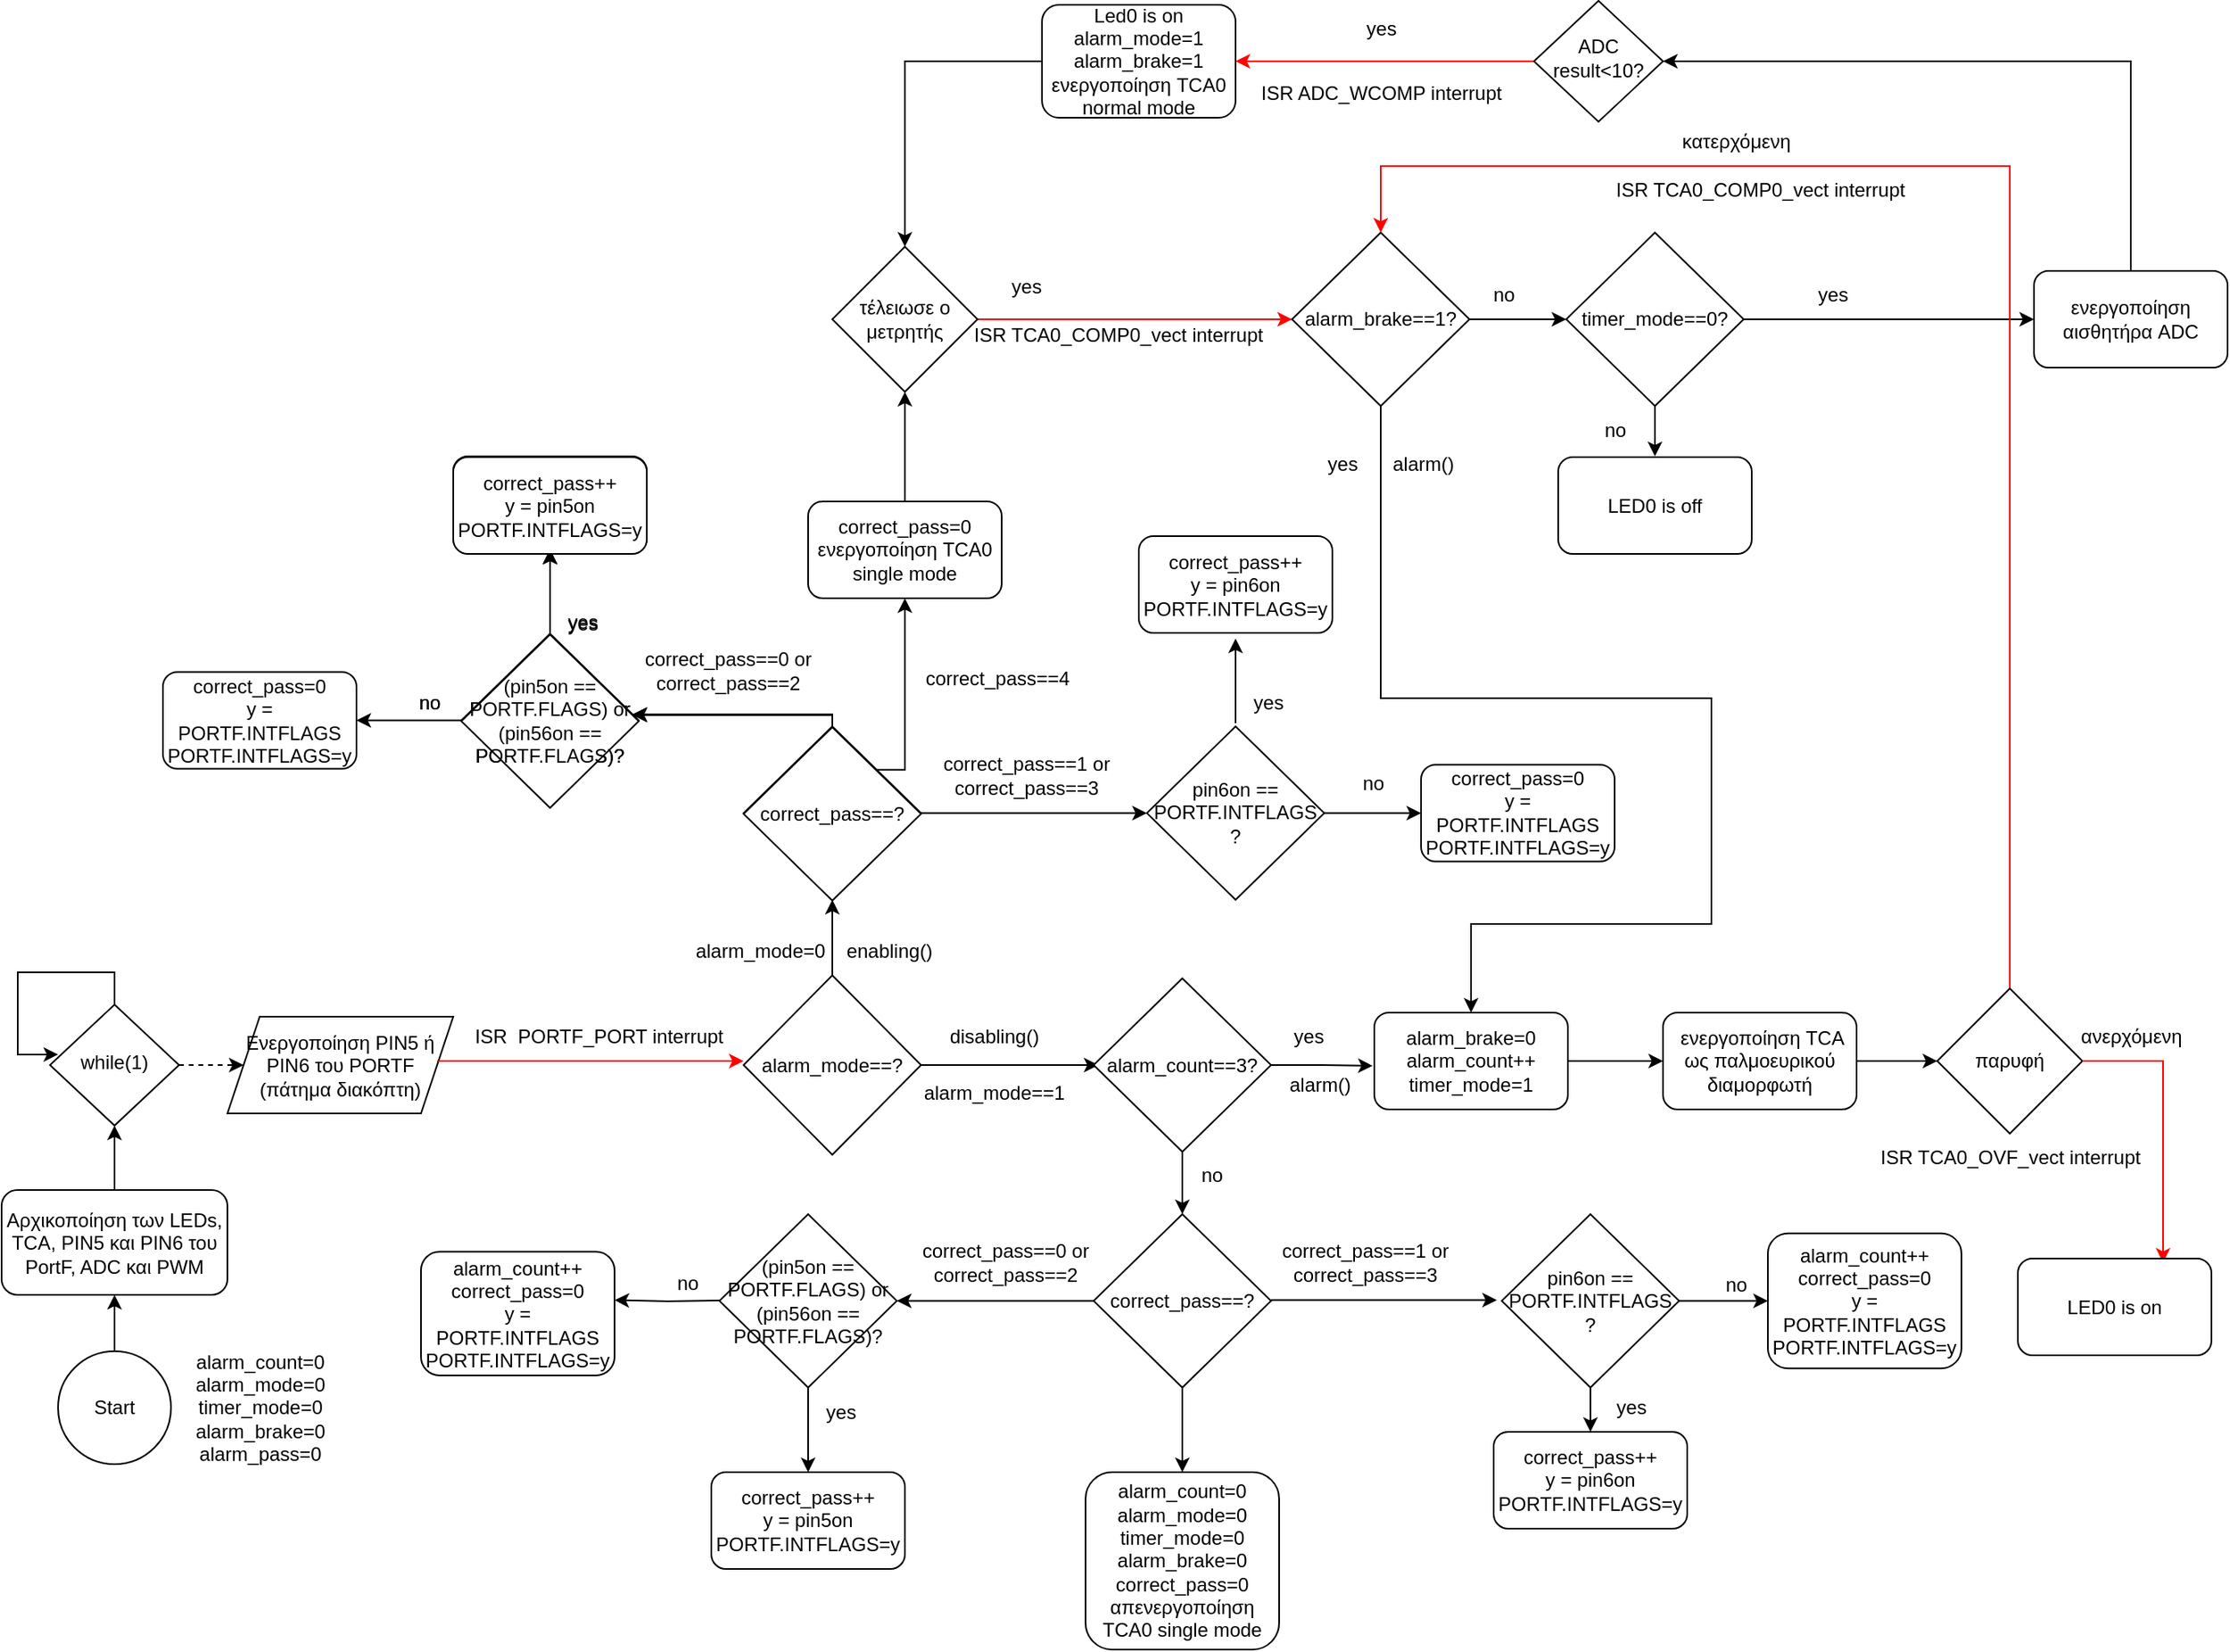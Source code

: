 <mxfile version="21.3.3" type="google">
  <diagram id="Li2DeV28C_-uFzdzg9Yu" name="Page-2">
    <mxGraphModel grid="1" page="1" gridSize="10" guides="1" tooltips="1" connect="1" arrows="1" fold="1" pageScale="1" pageWidth="827" pageHeight="1169" math="0" shadow="0">
      <root>
        <mxCell id="0" />
        <mxCell id="1" parent="0" />
        <mxCell id="3wXsOCrLReDDAwC00x1a-3" value="" style="edgeStyle=orthogonalEdgeStyle;rounded=0;orthogonalLoop=1;jettySize=auto;html=1;" edge="1" parent="1" source="TTi5IOq-VXRyMKPRVyuo-1" target="3wXsOCrLReDDAwC00x1a-1">
          <mxGeometry relative="1" as="geometry" />
        </mxCell>
        <mxCell id="TTi5IOq-VXRyMKPRVyuo-1" value="Αρχικοποίηση των LEDs, TCA, PIN5 και PIN6 του PortF, ADC και PWM" style="rounded=1;whiteSpace=wrap;html=1;fontSize=12;glass=0;strokeWidth=1;shadow=0;" vertex="1" parent="1">
          <mxGeometry x="270" y="265" width="140" height="65" as="geometry" />
        </mxCell>
        <mxCell id="TTi5IOq-VXRyMKPRVyuo-2" style="edgeStyle=orthogonalEdgeStyle;rounded=0;orthogonalLoop=1;jettySize=auto;html=1;entryX=0.5;entryY=1;entryDx=0;entryDy=0;" edge="1" parent="1" source="TTi5IOq-VXRyMKPRVyuo-3" target="TTi5IOq-VXRyMKPRVyuo-1">
          <mxGeometry relative="1" as="geometry" />
        </mxCell>
        <mxCell id="TTi5IOq-VXRyMKPRVyuo-3" value="Start" style="ellipse;whiteSpace=wrap;html=1;" vertex="1" parent="1">
          <mxGeometry x="305" y="365" width="70" height="70" as="geometry" />
        </mxCell>
        <mxCell id="TTi5IOq-VXRyMKPRVyuo-4" value="&lt;div&gt;alarm_count=0&lt;/div&gt;&lt;div&gt;alarm_mode=0&lt;/div&gt;&lt;div&gt;timer_mode=0&lt;/div&gt;&lt;div&gt;alarm_brake=0&lt;/div&gt;&lt;div&gt;alarm_pass=0&lt;br&gt;&lt;/div&gt;" style="text;html=1;align=center;verticalAlign=middle;resizable=0;points=[];autosize=1;strokeColor=none;fillColor=none;" vertex="1" parent="1">
          <mxGeometry x="375" y="355" width="110" height="90" as="geometry" />
        </mxCell>
        <mxCell id="3wXsOCrLReDDAwC00x1a-1" value="while(1)" style="rhombus;whiteSpace=wrap;html=1;shadow=0;fontFamily=Helvetica;fontSize=12;align=center;strokeWidth=1;spacing=6;spacingTop=-4;" vertex="1" parent="1">
          <mxGeometry x="300" y="150.01" width="80" height="75" as="geometry" />
        </mxCell>
        <mxCell id="3wXsOCrLReDDAwC00x1a-2" value="" style="endArrow=classic;html=1;rounded=0;exitX=0.5;exitY=0;exitDx=0;exitDy=0;entryX=0.063;entryY=0.413;entryDx=0;entryDy=0;entryPerimeter=0;" edge="1" parent="1" source="3wXsOCrLReDDAwC00x1a-1" target="3wXsOCrLReDDAwC00x1a-1">
          <mxGeometry width="50" height="50" relative="1" as="geometry">
            <mxPoint x="330" y="74.5" as="sourcePoint" />
            <mxPoint x="290" y="35" as="targetPoint" />
            <Array as="points">
              <mxPoint x="340" y="130" />
              <mxPoint x="310" y="130" />
              <mxPoint x="280" y="130" />
              <mxPoint x="280" y="181" />
            </Array>
          </mxGeometry>
        </mxCell>
        <mxCell id="3g2rSWJbwLkaJ6yUTPUB-1" value="" style="endArrow=classic;html=1;rounded=0;dashed=1;exitX=1;exitY=0.5;exitDx=0;exitDy=0;edgeStyle=orthogonalEdgeStyle;" edge="1" parent="1" source="3wXsOCrLReDDAwC00x1a-1">
          <mxGeometry width="50" height="50" relative="1" as="geometry">
            <mxPoint x="340" y="165" as="sourcePoint" />
            <mxPoint x="420" y="187.5" as="targetPoint" />
          </mxGeometry>
        </mxCell>
        <mxCell id="3g2rSWJbwLkaJ6yUTPUB-2" value="&lt;div&gt;Ενεργοποίηση PIN5 ή PIN6 του PORTF&lt;br&gt;&lt;/div&gt;&lt;div&gt;(πάτημα διακόπτη)&lt;br&gt;&lt;/div&gt;" style="shape=parallelogram;perimeter=parallelogramPerimeter;whiteSpace=wrap;html=1;fixedSize=1;" vertex="1" parent="1">
          <mxGeometry x="410" y="157.5" width="140" height="60" as="geometry" />
        </mxCell>
        <mxCell id="sBidsLhLrEdhnD-UOyox-1" style="edgeStyle=orthogonalEdgeStyle;rounded=0;orthogonalLoop=1;jettySize=auto;html=1;strokeColor=#FF0000;" edge="1" parent="1">
          <mxGeometry relative="1" as="geometry">
            <mxPoint x="730" y="185" as="targetPoint" />
            <Array as="points">
              <mxPoint x="690" y="185" />
              <mxPoint x="690" y="185" />
            </Array>
            <mxPoint x="540" y="185" as="sourcePoint" />
          </mxGeometry>
        </mxCell>
        <mxCell id="sBidsLhLrEdhnD-UOyox-2" value="ISR&amp;nbsp; PORTF_PORT interrupt" style="text;html=1;align=center;verticalAlign=middle;resizable=0;points=[];autosize=1;strokeColor=none;fillColor=none;" vertex="1" parent="1">
          <mxGeometry x="550" y="155" width="180" height="30" as="geometry" />
        </mxCell>
        <mxCell id="O0b2YWbGyJtg1IKZJ1Sa-6" value="" style="edgeStyle=orthogonalEdgeStyle;rounded=0;orthogonalLoop=1;jettySize=auto;html=1;" edge="1" parent="1" source="O0b2YWbGyJtg1IKZJ1Sa-2" target="O0b2YWbGyJtg1IKZJ1Sa-5">
          <mxGeometry relative="1" as="geometry" />
        </mxCell>
        <mxCell id="O0b2YWbGyJtg1IKZJ1Sa-11" style="edgeStyle=orthogonalEdgeStyle;rounded=0;orthogonalLoop=1;jettySize=auto;html=1;" edge="1" parent="1" source="O0b2YWbGyJtg1IKZJ1Sa-2">
          <mxGeometry relative="1" as="geometry">
            <mxPoint x="950.005" y="187.505" as="targetPoint" />
          </mxGeometry>
        </mxCell>
        <mxCell id="O0b2YWbGyJtg1IKZJ1Sa-2" value="alarm_mode==?" style="rhombus;whiteSpace=wrap;html=1;" vertex="1" parent="1">
          <mxGeometry x="730" y="131.88" width="110" height="111.25" as="geometry" />
        </mxCell>
        <mxCell id="O0b2YWbGyJtg1IKZJ1Sa-18" style="edgeStyle=orthogonalEdgeStyle;rounded=0;orthogonalLoop=1;jettySize=auto;html=1;" edge="1" parent="1" source="O0b2YWbGyJtg1IKZJ1Sa-5" target="O0b2YWbGyJtg1IKZJ1Sa-17">
          <mxGeometry relative="1" as="geometry">
            <Array as="points">
              <mxPoint x="785" y="-30" />
            </Array>
          </mxGeometry>
        </mxCell>
        <mxCell id="WWIkTGy5c-19QkhTnD-r-4" style="edgeStyle=orthogonalEdgeStyle;rounded=0;orthogonalLoop=1;jettySize=auto;html=1;" edge="1" parent="1" source="O0b2YWbGyJtg1IKZJ1Sa-5" target="WWIkTGy5c-19QkhTnD-r-3">
          <mxGeometry relative="1" as="geometry" />
        </mxCell>
        <mxCell id="WWIkTGy5c-19QkhTnD-r-16" style="edgeStyle=orthogonalEdgeStyle;rounded=0;orthogonalLoop=1;jettySize=auto;html=1;exitX=1;exitY=0;exitDx=0;exitDy=0;" edge="1" parent="1" source="O0b2YWbGyJtg1IKZJ1Sa-5" target="voISJOFp0THEIVLKITZV-1">
          <mxGeometry relative="1" as="geometry">
            <mxPoint x="830" y="-97.386" as="targetPoint" />
            <Array as="points">
              <mxPoint x="830" y="4" />
            </Array>
          </mxGeometry>
        </mxCell>
        <mxCell id="O0b2YWbGyJtg1IKZJ1Sa-5" value="correct_pass==?" style="rhombus;whiteSpace=wrap;html=1;" vertex="1" parent="1">
          <mxGeometry x="730" y="-22.5" width="110" height="107.5" as="geometry" />
        </mxCell>
        <mxCell id="O0b2YWbGyJtg1IKZJ1Sa-8" value="enabling()" style="text;html=1;align=center;verticalAlign=middle;resizable=0;points=[];autosize=1;strokeColor=none;fillColor=none;" vertex="1" parent="1">
          <mxGeometry x="780" y="101.88" width="80" height="30" as="geometry" />
        </mxCell>
        <mxCell id="O0b2YWbGyJtg1IKZJ1Sa-12" value="alarm_mode==1" style="text;html=1;align=center;verticalAlign=middle;resizable=0;points=[];autosize=1;strokeColor=none;fillColor=none;" vertex="1" parent="1">
          <mxGeometry x="825" y="190" width="120" height="30" as="geometry" />
        </mxCell>
        <mxCell id="O0b2YWbGyJtg1IKZJ1Sa-13" value="disabling()" style="text;html=1;align=center;verticalAlign=middle;resizable=0;points=[];autosize=1;strokeColor=none;fillColor=none;" vertex="1" parent="1">
          <mxGeometry x="845" y="155" width="80" height="30" as="geometry" />
        </mxCell>
        <mxCell id="O0b2YWbGyJtg1IKZJ1Sa-14" value="alarm_mode=0" style="text;html=1;align=center;verticalAlign=middle;resizable=0;points=[];autosize=1;strokeColor=none;fillColor=none;" vertex="1" parent="1">
          <mxGeometry x="685" y="101.88" width="110" height="30" as="geometry" />
        </mxCell>
        <mxCell id="O0b2YWbGyJtg1IKZJ1Sa-21" style="edgeStyle=orthogonalEdgeStyle;rounded=0;orthogonalLoop=1;jettySize=auto;html=1;" edge="1" parent="1" source="O0b2YWbGyJtg1IKZJ1Sa-17">
          <mxGeometry relative="1" as="geometry">
            <mxPoint x="610" y="-132.5" as="targetPoint" />
          </mxGeometry>
        </mxCell>
        <mxCell id="O0b2YWbGyJtg1IKZJ1Sa-24" style="edgeStyle=orthogonalEdgeStyle;rounded=0;orthogonalLoop=1;jettySize=auto;html=1;" edge="1" parent="1" source="O0b2YWbGyJtg1IKZJ1Sa-17">
          <mxGeometry relative="1" as="geometry">
            <mxPoint x="490" y="-26.25" as="targetPoint" />
          </mxGeometry>
        </mxCell>
        <mxCell id="O0b2YWbGyJtg1IKZJ1Sa-17" value="&lt;div&gt;(pin5on == PORTF.FLAGS) or&lt;/div&gt;&lt;div&gt;(pin56on == PORTF.FLAGS)?&lt;/div&gt;" style="rhombus;whiteSpace=wrap;html=1;" vertex="1" parent="1">
          <mxGeometry x="555" y="-80" width="110" height="107.5" as="geometry" />
        </mxCell>
        <mxCell id="O0b2YWbGyJtg1IKZJ1Sa-19" value="&lt;div&gt;correct_pass==0 or&lt;/div&gt;&lt;div&gt;correct_pass==2&lt;/div&gt;" style="text;html=1;align=center;verticalAlign=middle;resizable=0;points=[];autosize=1;strokeColor=none;fillColor=none;" vertex="1" parent="1">
          <mxGeometry x="655" y="-77" width="130" height="40" as="geometry" />
        </mxCell>
        <mxCell id="O0b2YWbGyJtg1IKZJ1Sa-22" value="yes" style="text;html=1;align=center;verticalAlign=middle;resizable=0;points=[];autosize=1;strokeColor=none;fillColor=none;" vertex="1" parent="1">
          <mxGeometry x="610" y="-102" width="40" height="30" as="geometry" />
        </mxCell>
        <mxCell id="O0b2YWbGyJtg1IKZJ1Sa-25" value="no" style="text;html=1;align=center;verticalAlign=middle;resizable=0;points=[];autosize=1;strokeColor=none;fillColor=none;" vertex="1" parent="1">
          <mxGeometry x="515" y="-52.5" width="40" height="30" as="geometry" />
        </mxCell>
        <mxCell id="WWIkTGy5c-19QkhTnD-r-1" value="&lt;div&gt;correct_pass++&lt;/div&gt;&lt;div&gt;y = pin5on&lt;/div&gt;&lt;div&gt;PORTF.INTFLAGS=y&lt;br&gt;&lt;/div&gt;" style="rounded=1;whiteSpace=wrap;html=1;" vertex="1" parent="1">
          <mxGeometry x="550" y="-190" width="120" height="60" as="geometry" />
        </mxCell>
        <mxCell id="WWIkTGy5c-19QkhTnD-r-2" value="&lt;div&gt;correct_pass=0&lt;/div&gt;&lt;div&gt;y = PORTF.INTFLAGS&lt;br&gt;&lt;/div&gt;&lt;div&gt;PORTF.INTFLAGS=y&lt;br&gt;&lt;/div&gt;" style="rounded=1;whiteSpace=wrap;html=1;" vertex="1" parent="1">
          <mxGeometry x="1150" y="1.25" width="120" height="60" as="geometry" />
        </mxCell>
        <mxCell id="WWIkTGy5c-19QkhTnD-r-12" value="" style="edgeStyle=orthogonalEdgeStyle;rounded=0;orthogonalLoop=1;jettySize=auto;html=1;" edge="1" parent="1" source="WWIkTGy5c-19QkhTnD-r-3" target="WWIkTGy5c-19QkhTnD-r-2">
          <mxGeometry relative="1" as="geometry" />
        </mxCell>
        <mxCell id="WWIkTGy5c-19QkhTnD-r-3" value="pin6on == PORTF.INTFLAGS ?" style="rhombus;whiteSpace=wrap;html=1;" vertex="1" parent="1">
          <mxGeometry x="980" y="-22.5" width="110" height="107.5" as="geometry" />
        </mxCell>
        <mxCell id="WWIkTGy5c-19QkhTnD-r-5" value="&lt;div&gt;correct_pass==1 or&lt;/div&gt;&lt;div&gt;correct_pass==3&lt;/div&gt;" style="text;html=1;align=center;verticalAlign=middle;resizable=0;points=[];autosize=1;strokeColor=none;fillColor=none;" vertex="1" parent="1">
          <mxGeometry x="840" y="-12.5" width="130" height="40" as="geometry" />
        </mxCell>
        <mxCell id="WWIkTGy5c-19QkhTnD-r-6" value="&lt;div&gt;correct_pass++&lt;/div&gt;&lt;div&gt;y = pin6on&lt;/div&gt;&lt;div&gt;PORTF.INTFLAGS=y&lt;br&gt;&lt;/div&gt;" style="rounded=1;whiteSpace=wrap;html=1;" vertex="1" parent="1">
          <mxGeometry x="975" y="-140.5" width="120" height="60" as="geometry" />
        </mxCell>
        <mxCell id="WWIkTGy5c-19QkhTnD-r-7" style="edgeStyle=orthogonalEdgeStyle;rounded=0;orthogonalLoop=1;jettySize=auto;html=1;" edge="1" parent="1">
          <mxGeometry relative="1" as="geometry">
            <mxPoint x="1035" y="-24.5" as="sourcePoint" />
            <mxPoint x="1035" y="-77" as="targetPoint" />
          </mxGeometry>
        </mxCell>
        <mxCell id="WWIkTGy5c-19QkhTnD-r-8" value="yes" style="text;html=1;align=center;verticalAlign=middle;resizable=0;points=[];autosize=1;strokeColor=none;fillColor=none;" vertex="1" parent="1">
          <mxGeometry x="1035" y="-52.5" width="40" height="30" as="geometry" />
        </mxCell>
        <mxCell id="WWIkTGy5c-19QkhTnD-r-13" value="no" style="text;html=1;align=center;verticalAlign=middle;resizable=0;points=[];autosize=1;strokeColor=none;fillColor=none;" vertex="1" parent="1">
          <mxGeometry x="1100" y="-2" width="40" height="30" as="geometry" />
        </mxCell>
        <mxCell id="WWIkTGy5c-19QkhTnD-r-14" value="&lt;div&gt;correct_pass=0&lt;/div&gt;&lt;div&gt;y = PORTF.INTFLAGS&lt;br&gt;&lt;/div&gt;&lt;div&gt;PORTF.INTFLAGS=y&lt;br&gt;&lt;/div&gt;" style="rounded=1;whiteSpace=wrap;html=1;" vertex="1" parent="1">
          <mxGeometry x="370" y="-56.25" width="120" height="60" as="geometry" />
        </mxCell>
        <mxCell id="WWIkTGy5c-19QkhTnD-r-17" value="&lt;div&gt;correct_pass==4&lt;br&gt;&lt;/div&gt;" style="text;html=1;align=center;verticalAlign=middle;resizable=0;points=[];autosize=1;strokeColor=none;fillColor=none;" vertex="1" parent="1">
          <mxGeometry x="827" y="-67" width="120" height="30" as="geometry" />
        </mxCell>
        <mxCell id="hmbJ3uCrHt5LTzU4CBXK-4" style="edgeStyle=orthogonalEdgeStyle;rounded=0;orthogonalLoop=1;jettySize=auto;html=1;" edge="1" parent="1" source="hmbJ3uCrHt5LTzU4CBXK-2">
          <mxGeometry relative="1" as="geometry">
            <mxPoint x="1120" y="188" as="targetPoint" />
          </mxGeometry>
        </mxCell>
        <mxCell id="voISJOFp0THEIVLKITZV-14" style="edgeStyle=orthogonalEdgeStyle;rounded=0;orthogonalLoop=1;jettySize=auto;html=1;entryX=0.5;entryY=0;entryDx=0;entryDy=0;" edge="1" parent="1" source="hmbJ3uCrHt5LTzU4CBXK-2" target="voISJOFp0THEIVLKITZV-16">
          <mxGeometry relative="1" as="geometry">
            <mxPoint x="1002" y="276" as="targetPoint" />
          </mxGeometry>
        </mxCell>
        <mxCell id="hmbJ3uCrHt5LTzU4CBXK-2" value="alarm_count==3?" style="rhombus;whiteSpace=wrap;html=1;" vertex="1" parent="1">
          <mxGeometry x="947" y="133.76" width="110" height="107.5" as="geometry" />
        </mxCell>
        <mxCell id="hmbJ3uCrHt5LTzU4CBXK-5" value="yes" style="text;html=1;align=center;verticalAlign=middle;resizable=0;points=[];autosize=1;strokeColor=none;fillColor=none;" vertex="1" parent="1">
          <mxGeometry x="1060" y="155" width="40" height="30" as="geometry" />
        </mxCell>
        <mxCell id="hmbJ3uCrHt5LTzU4CBXK-6" value="alarm()" style="text;html=1;align=center;verticalAlign=middle;resizable=0;points=[];autosize=1;strokeColor=none;fillColor=none;" vertex="1" parent="1">
          <mxGeometry x="1057" y="185" width="60" height="30" as="geometry" />
        </mxCell>
        <mxCell id="EWJB-UFnRw7Wubc8X8zB-13" style="edgeStyle=orthogonalEdgeStyle;rounded=0;orthogonalLoop=1;jettySize=auto;html=1;" edge="1" parent="1" source="hmbJ3uCrHt5LTzU4CBXK-7" target="EWJB-UFnRw7Wubc8X8zB-12">
          <mxGeometry relative="1" as="geometry" />
        </mxCell>
        <mxCell id="hmbJ3uCrHt5LTzU4CBXK-7" value="&lt;div&gt;alarm_brake=0&lt;/div&gt;&lt;div&gt;alarm_count++&lt;/div&gt;&lt;div&gt;timer_mode=1&lt;br&gt;&lt;/div&gt;" style="rounded=1;whiteSpace=wrap;html=1;" vertex="1" parent="1">
          <mxGeometry x="1121" y="155" width="120" height="60" as="geometry" />
        </mxCell>
        <mxCell id="voISJOFp0THEIVLKITZV-45" value="" style="edgeStyle=orthogonalEdgeStyle;rounded=0;orthogonalLoop=1;jettySize=auto;html=1;" edge="1" parent="1" source="voISJOFp0THEIVLKITZV-1" target="voISJOFp0THEIVLKITZV-44">
          <mxGeometry relative="1" as="geometry" />
        </mxCell>
        <mxCell id="voISJOFp0THEIVLKITZV-1" value="&lt;div&gt;correct_pass=0&lt;/div&gt;&lt;div&gt;ενεργοποίηση TCA0 single mode&lt;/div&gt;" style="rounded=1;whiteSpace=wrap;html=1;" vertex="1" parent="1">
          <mxGeometry x="770" y="-162" width="120" height="60" as="geometry" />
        </mxCell>
        <mxCell id="voISJOFp0THEIVLKITZV-3" value="correct_pass==?" style="rhombus;whiteSpace=wrap;html=1;" vertex="1" parent="1">
          <mxGeometry x="730" y="-22" width="110" height="107.5" as="geometry" />
        </mxCell>
        <mxCell id="voISJOFp0THEIVLKITZV-4" value="&lt;div&gt;(pin5on == PORTF.FLAGS) or&lt;/div&gt;&lt;div&gt;(pin56on == PORTF.FLAGS)?&lt;/div&gt;" style="rhombus;whiteSpace=wrap;html=1;" vertex="1" parent="1">
          <mxGeometry x="555" y="-79.5" width="110" height="107.5" as="geometry" />
        </mxCell>
        <mxCell id="voISJOFp0THEIVLKITZV-5" style="edgeStyle=orthogonalEdgeStyle;rounded=0;orthogonalLoop=1;jettySize=auto;html=1;" edge="1" parent="1" source="voISJOFp0THEIVLKITZV-3" target="voISJOFp0THEIVLKITZV-4">
          <mxGeometry relative="1" as="geometry">
            <Array as="points">
              <mxPoint x="785" y="-29.5" />
            </Array>
          </mxGeometry>
        </mxCell>
        <mxCell id="voISJOFp0THEIVLKITZV-7" style="edgeStyle=orthogonalEdgeStyle;rounded=0;orthogonalLoop=1;jettySize=auto;html=1;" edge="1" parent="1" source="voISJOFp0THEIVLKITZV-4">
          <mxGeometry relative="1" as="geometry">
            <mxPoint x="610" y="-132" as="targetPoint" />
          </mxGeometry>
        </mxCell>
        <mxCell id="voISJOFp0THEIVLKITZV-8" value="yes" style="text;html=1;align=center;verticalAlign=middle;resizable=0;points=[];autosize=1;strokeColor=none;fillColor=none;" vertex="1" parent="1">
          <mxGeometry x="610" y="-101.5" width="40" height="30" as="geometry" />
        </mxCell>
        <mxCell id="voISJOFp0THEIVLKITZV-9" value="&lt;div&gt;correct_pass++&lt;/div&gt;&lt;div&gt;y = pin5on&lt;/div&gt;&lt;div&gt;PORTF.INTFLAGS=y&lt;br&gt;&lt;/div&gt;" style="rounded=1;whiteSpace=wrap;html=1;" vertex="1" parent="1">
          <mxGeometry x="550" y="-189.5" width="120" height="60" as="geometry" />
        </mxCell>
        <mxCell id="voISJOFp0THEIVLKITZV-10" value="no" style="text;html=1;align=center;verticalAlign=middle;resizable=0;points=[];autosize=1;strokeColor=none;fillColor=none;" vertex="1" parent="1">
          <mxGeometry x="515" y="-52" width="40" height="30" as="geometry" />
        </mxCell>
        <mxCell id="voISJOFp0THEIVLKITZV-15" value="no" style="text;html=1;align=center;verticalAlign=middle;resizable=0;points=[];autosize=1;strokeColor=none;fillColor=none;" vertex="1" parent="1">
          <mxGeometry x="1000" y="241.26" width="40" height="30" as="geometry" />
        </mxCell>
        <mxCell id="voISJOFp0THEIVLKITZV-33" style="edgeStyle=orthogonalEdgeStyle;rounded=0;orthogonalLoop=1;jettySize=auto;html=1;entryX=1;entryY=0.5;entryDx=0;entryDy=0;" edge="1" parent="1" source="voISJOFp0THEIVLKITZV-16" target="voISJOFp0THEIVLKITZV-35">
          <mxGeometry relative="1" as="geometry">
            <mxPoint x="820" y="334" as="targetPoint" />
          </mxGeometry>
        </mxCell>
        <mxCell id="voISJOFp0THEIVLKITZV-43" value="" style="edgeStyle=orthogonalEdgeStyle;rounded=0;orthogonalLoop=1;jettySize=auto;html=1;" edge="1" parent="1" source="voISJOFp0THEIVLKITZV-16" target="voISJOFp0THEIVLKITZV-42">
          <mxGeometry relative="1" as="geometry" />
        </mxCell>
        <mxCell id="voISJOFp0THEIVLKITZV-16" value="correct_pass==?" style="rhombus;whiteSpace=wrap;html=1;" vertex="1" parent="1">
          <mxGeometry x="947" y="280" width="110" height="107.5" as="geometry" />
        </mxCell>
        <mxCell id="voISJOFp0THEIVLKITZV-17" style="edgeStyle=orthogonalEdgeStyle;rounded=0;orthogonalLoop=1;jettySize=auto;html=1;" edge="1" parent="1">
          <mxGeometry relative="1" as="geometry">
            <mxPoint x="1057" y="333.25" as="sourcePoint" />
            <mxPoint x="1197" y="333.25" as="targetPoint" />
          </mxGeometry>
        </mxCell>
        <mxCell id="voISJOFp0THEIVLKITZV-18" value="&lt;div&gt;correct_pass==1 or&lt;/div&gt;&lt;div&gt;correct_pass==3&lt;/div&gt;" style="text;html=1;align=center;verticalAlign=middle;resizable=0;points=[];autosize=1;strokeColor=none;fillColor=none;" vertex="1" parent="1">
          <mxGeometry x="1050" y="290" width="130" height="40" as="geometry" />
        </mxCell>
        <mxCell id="voISJOFp0THEIVLKITZV-27" value="" style="edgeStyle=orthogonalEdgeStyle;rounded=0;orthogonalLoop=1;jettySize=auto;html=1;" edge="1" parent="1" source="voISJOFp0THEIVLKITZV-19" target="voISJOFp0THEIVLKITZV-22">
          <mxGeometry relative="1" as="geometry" />
        </mxCell>
        <mxCell id="voISJOFp0THEIVLKITZV-19" value="pin6on == PORTF.INTFLAGS ?" style="rhombus;whiteSpace=wrap;html=1;" vertex="1" parent="1">
          <mxGeometry x="1200" y="280" width="110" height="107.5" as="geometry" />
        </mxCell>
        <mxCell id="voISJOFp0THEIVLKITZV-20" value="yes" style="text;html=1;align=center;verticalAlign=middle;resizable=0;points=[];autosize=1;strokeColor=none;fillColor=none;" vertex="1" parent="1">
          <mxGeometry x="1260" y="385" width="40" height="30" as="geometry" />
        </mxCell>
        <mxCell id="voISJOFp0THEIVLKITZV-22" value="&lt;div&gt;correct_pass++&lt;/div&gt;&lt;div&gt;y = pin6on&lt;/div&gt;&lt;div&gt;PORTF.INTFLAGS=y&lt;br&gt;&lt;/div&gt;" style="rounded=1;whiteSpace=wrap;html=1;" vertex="1" parent="1">
          <mxGeometry x="1195" y="415" width="120" height="60" as="geometry" />
        </mxCell>
        <mxCell id="voISJOFp0THEIVLKITZV-23" value="no" style="text;html=1;align=center;verticalAlign=middle;resizable=0;points=[];autosize=1;strokeColor=none;fillColor=none;" vertex="1" parent="1">
          <mxGeometry x="1325" y="308.5" width="40" height="30" as="geometry" />
        </mxCell>
        <mxCell id="voISJOFp0THEIVLKITZV-24" value="" style="edgeStyle=orthogonalEdgeStyle;rounded=0;orthogonalLoop=1;jettySize=auto;html=1;" edge="1" parent="1" source="voISJOFp0THEIVLKITZV-19" target="voISJOFp0THEIVLKITZV-25">
          <mxGeometry relative="1" as="geometry" />
        </mxCell>
        <mxCell id="voISJOFp0THEIVLKITZV-25" value="&lt;div&gt;alarm_count++&lt;/div&gt;&lt;div&gt;correct_pass=0&lt;/div&gt;&lt;div&gt;y = PORTF.INTFLAGS&lt;br&gt;&lt;/div&gt;&lt;div&gt;PORTF.INTFLAGS=y&lt;br&gt;&lt;/div&gt;" style="rounded=1;whiteSpace=wrap;html=1;" vertex="1" parent="1">
          <mxGeometry x="1365" y="291.88" width="120" height="83.75" as="geometry" />
        </mxCell>
        <mxCell id="voISJOFp0THEIVLKITZV-34" value="&lt;div&gt;correct_pass==0 or&lt;/div&gt;&lt;div&gt;correct_pass==2&lt;/div&gt;" style="text;html=1;align=center;verticalAlign=middle;resizable=0;points=[];autosize=1;strokeColor=none;fillColor=none;" vertex="1" parent="1">
          <mxGeometry x="827" y="290" width="130" height="40" as="geometry" />
        </mxCell>
        <mxCell id="voISJOFp0THEIVLKITZV-41" value="" style="edgeStyle=orthogonalEdgeStyle;rounded=0;orthogonalLoop=1;jettySize=auto;html=1;" edge="1" parent="1" source="voISJOFp0THEIVLKITZV-35" target="voISJOFp0THEIVLKITZV-37">
          <mxGeometry relative="1" as="geometry" />
        </mxCell>
        <mxCell id="voISJOFp0THEIVLKITZV-35" value="&lt;div&gt;(pin5on == PORTF.FLAGS) or&lt;/div&gt;&lt;div&gt;(pin56on == PORTF.FLAGS)?&lt;/div&gt;" style="rhombus;whiteSpace=wrap;html=1;" vertex="1" parent="1">
          <mxGeometry x="715" y="280" width="110" height="107.5" as="geometry" />
        </mxCell>
        <mxCell id="voISJOFp0THEIVLKITZV-36" value="yes" style="text;html=1;align=center;verticalAlign=middle;resizable=0;points=[];autosize=1;strokeColor=none;fillColor=none;" vertex="1" parent="1">
          <mxGeometry x="770" y="387.5" width="40" height="30" as="geometry" />
        </mxCell>
        <mxCell id="voISJOFp0THEIVLKITZV-37" value="&lt;div&gt;correct_pass++&lt;/div&gt;&lt;div&gt;y = pin5on&lt;/div&gt;&lt;div&gt;PORTF.INTFLAGS=y&lt;br&gt;&lt;/div&gt;" style="rounded=1;whiteSpace=wrap;html=1;" vertex="1" parent="1">
          <mxGeometry x="710" y="440" width="120" height="60" as="geometry" />
        </mxCell>
        <mxCell id="voISJOFp0THEIVLKITZV-38" value="no" style="text;html=1;align=center;verticalAlign=middle;resizable=0;points=[];autosize=1;strokeColor=none;fillColor=none;" vertex="1" parent="1">
          <mxGeometry x="675" y="307.5" width="40" height="30" as="geometry" />
        </mxCell>
        <mxCell id="voISJOFp0THEIVLKITZV-39" style="edgeStyle=orthogonalEdgeStyle;rounded=0;orthogonalLoop=1;jettySize=auto;html=1;" edge="1" parent="1">
          <mxGeometry relative="1" as="geometry">
            <mxPoint x="650" y="333.25" as="targetPoint" />
            <mxPoint x="715" y="333.5" as="sourcePoint" />
          </mxGeometry>
        </mxCell>
        <mxCell id="voISJOFp0THEIVLKITZV-40" value="&lt;div&gt;alarm_count++&lt;br&gt;&lt;/div&gt;&lt;div&gt;correct_pass=0&lt;/div&gt;&lt;div&gt;y = PORTF.INTFLAGS&lt;br&gt;&lt;/div&gt;&lt;div&gt;PORTF.INTFLAGS=y&lt;br&gt;&lt;/div&gt;" style="rounded=1;whiteSpace=wrap;html=1;" vertex="1" parent="1">
          <mxGeometry x="530" y="303.25" width="120" height="76.75" as="geometry" />
        </mxCell>
        <mxCell id="voISJOFp0THEIVLKITZV-42" value="&lt;div&gt;alarm_count=0&lt;/div&gt;&lt;div&gt;alarm_mode=0&lt;/div&gt;&lt;div&gt;timer_mode=0&lt;/div&gt;&lt;div&gt;alarm_brake=0&lt;/div&gt;&lt;div&gt;correct_pass=0&lt;/div&gt;&lt;div&gt;απενεργοποίηση TCA0 single mode&lt;/div&gt;" style="rounded=1;whiteSpace=wrap;html=1;" vertex="1" parent="1">
          <mxGeometry x="942" y="440" width="120" height="110" as="geometry" />
        </mxCell>
        <mxCell id="voISJOFp0THEIVLKITZV-47" style="edgeStyle=orthogonalEdgeStyle;rounded=0;orthogonalLoop=1;jettySize=auto;html=1;strokeColor=#FF0000;" edge="1" parent="1" source="voISJOFp0THEIVLKITZV-44">
          <mxGeometry relative="1" as="geometry">
            <mxPoint x="1070" y="-275" as="targetPoint" />
          </mxGeometry>
        </mxCell>
        <mxCell id="voISJOFp0THEIVLKITZV-44" value="τέλειωσε ο μετρητής" style="rhombus;whiteSpace=wrap;html=1;" vertex="1" parent="1">
          <mxGeometry x="785" y="-320" width="90" height="90" as="geometry" />
        </mxCell>
        <mxCell id="voISJOFp0THEIVLKITZV-48" value="yes" style="text;html=1;align=center;verticalAlign=middle;resizable=0;points=[];autosize=1;strokeColor=none;fillColor=none;" vertex="1" parent="1">
          <mxGeometry x="885" y="-310" width="40" height="30" as="geometry" />
        </mxCell>
        <mxCell id="-8Te-tEJTShSIPjbehUd-9" value="" style="edgeStyle=orthogonalEdgeStyle;rounded=0;orthogonalLoop=1;jettySize=auto;html=1;strokeColor=#FF0000;" edge="1" parent="1" source="-8Te-tEJTShSIPjbehUd-1" target="-8Te-tEJTShSIPjbehUd-8">
          <mxGeometry relative="1" as="geometry" />
        </mxCell>
        <mxCell id="-8Te-tEJTShSIPjbehUd-1" value="ADC result&amp;lt;10?" style="rhombus;whiteSpace=wrap;html=1;shadow=0;fontFamily=Helvetica;fontSize=12;align=center;strokeWidth=1;spacing=6;spacingTop=-4;" vertex="1" parent="1">
          <mxGeometry x="1220" y="-472.5" width="80" height="75" as="geometry" />
        </mxCell>
        <mxCell id="-8Te-tEJTShSIPjbehUd-4" value="ISR ADC_WCOMP interrupt" style="text;html=1;align=center;verticalAlign=middle;resizable=0;points=[];autosize=1;strokeColor=none;fillColor=none;" vertex="1" parent="1">
          <mxGeometry x="1040" y="-430" width="170" height="30" as="geometry" />
        </mxCell>
        <mxCell id="-8Te-tEJTShSIPjbehUd-6" value="yes" style="text;html=1;align=center;verticalAlign=middle;resizable=0;points=[];autosize=1;strokeColor=none;fillColor=none;" vertex="1" parent="1">
          <mxGeometry x="1105" y="-470" width="40" height="30" as="geometry" />
        </mxCell>
        <mxCell id="-8Te-tEJTShSIPjbehUd-12" style="edgeStyle=orthogonalEdgeStyle;rounded=0;orthogonalLoop=1;jettySize=auto;html=1;entryX=0.5;entryY=0;entryDx=0;entryDy=0;" edge="1" parent="1" source="-8Te-tEJTShSIPjbehUd-8" target="voISJOFp0THEIVLKITZV-44">
          <mxGeometry relative="1" as="geometry">
            <Array as="points">
              <mxPoint x="830" y="-435" />
            </Array>
          </mxGeometry>
        </mxCell>
        <mxCell id="-8Te-tEJTShSIPjbehUd-8" value="&lt;div&gt;Led0 is on&lt;/div&gt;&lt;div&gt;alarm_mode=1&lt;/div&gt;&lt;div&gt;alarm_brake=1&lt;/div&gt;&lt;div&gt;ενεργοποίηση TCA0 normal mode&lt;br&gt;&lt;/div&gt;" style="rounded=1;whiteSpace=wrap;html=1;" vertex="1" parent="1">
          <mxGeometry x="915" y="-470" width="120" height="70" as="geometry" />
        </mxCell>
        <mxCell id="EWJB-UFnRw7Wubc8X8zB-1" value="ISR TCA0_COMP0_vect interrupt" style="text;html=1;align=center;verticalAlign=middle;resizable=0;points=[];autosize=1;strokeColor=none;fillColor=none;" vertex="1" parent="1">
          <mxGeometry x="862" y="-280" width="200" height="30" as="geometry" />
        </mxCell>
        <mxCell id="EWJB-UFnRw7Wubc8X8zB-3" style="edgeStyle=orthogonalEdgeStyle;rounded=0;orthogonalLoop=1;jettySize=auto;html=1;entryX=0.5;entryY=0;entryDx=0;entryDy=0;" edge="1" parent="1" source="EWJB-UFnRw7Wubc8X8zB-2" target="hmbJ3uCrHt5LTzU4CBXK-7">
          <mxGeometry relative="1" as="geometry">
            <Array as="points">
              <mxPoint x="1125" y="-40" />
              <mxPoint x="1330" y="-40" />
              <mxPoint x="1330" y="100" />
              <mxPoint x="1181" y="100" />
            </Array>
          </mxGeometry>
        </mxCell>
        <mxCell id="EWJB-UFnRw7Wubc8X8zB-8" style="edgeStyle=orthogonalEdgeStyle;rounded=0;orthogonalLoop=1;jettySize=auto;html=1;" edge="1" parent="1" source="EWJB-UFnRw7Wubc8X8zB-2" target="EWJB-UFnRw7Wubc8X8zB-7">
          <mxGeometry relative="1" as="geometry" />
        </mxCell>
        <mxCell id="EWJB-UFnRw7Wubc8X8zB-2" value="alarm_brake==1?" style="rhombus;whiteSpace=wrap;html=1;" vertex="1" parent="1">
          <mxGeometry x="1070" y="-328.75" width="110" height="107.5" as="geometry" />
        </mxCell>
        <mxCell id="EWJB-UFnRw7Wubc8X8zB-4" value="yes" style="text;html=1;align=center;verticalAlign=middle;resizable=0;points=[];autosize=1;strokeColor=none;fillColor=none;" vertex="1" parent="1">
          <mxGeometry x="1081" y="-200" width="40" height="30" as="geometry" />
        </mxCell>
        <mxCell id="EWJB-UFnRw7Wubc8X8zB-5" value="alarm()" style="text;html=1;align=center;verticalAlign=middle;resizable=0;points=[];autosize=1;strokeColor=none;fillColor=none;" vertex="1" parent="1">
          <mxGeometry x="1121" y="-200" width="60" height="30" as="geometry" />
        </mxCell>
        <mxCell id="EWJB-UFnRw7Wubc8X8zB-11" style="edgeStyle=orthogonalEdgeStyle;rounded=0;orthogonalLoop=1;jettySize=auto;html=1;entryX=0;entryY=0.5;entryDx=0;entryDy=0;" edge="1" parent="1" source="EWJB-UFnRw7Wubc8X8zB-7" target="EWJB-UFnRw7Wubc8X8zB-32">
          <mxGeometry relative="1" as="geometry">
            <mxPoint x="1450" y="-280" as="targetPoint" />
            <Array as="points">
              <mxPoint x="1480" y="-275" />
              <mxPoint x="1480" y="-275" />
            </Array>
          </mxGeometry>
        </mxCell>
        <mxCell id="EWJB-UFnRw7Wubc8X8zB-29" style="edgeStyle=orthogonalEdgeStyle;rounded=0;orthogonalLoop=1;jettySize=auto;html=1;" edge="1" parent="1" source="EWJB-UFnRw7Wubc8X8zB-7">
          <mxGeometry relative="1" as="geometry">
            <mxPoint x="1295" y="-190" as="targetPoint" />
          </mxGeometry>
        </mxCell>
        <mxCell id="EWJB-UFnRw7Wubc8X8zB-7" value="timer_mode==0?" style="rhombus;whiteSpace=wrap;html=1;" vertex="1" parent="1">
          <mxGeometry x="1240" y="-328.75" width="110" height="107.5" as="geometry" />
        </mxCell>
        <mxCell id="EWJB-UFnRw7Wubc8X8zB-9" value="no" style="text;html=1;align=center;verticalAlign=middle;resizable=0;points=[];autosize=1;strokeColor=none;fillColor=none;" vertex="1" parent="1">
          <mxGeometry x="1181" y="-305" width="40" height="30" as="geometry" />
        </mxCell>
        <mxCell id="EWJB-UFnRw7Wubc8X8zB-15" style="edgeStyle=orthogonalEdgeStyle;rounded=0;orthogonalLoop=1;jettySize=auto;html=1;entryX=0;entryY=0.5;entryDx=0;entryDy=0;" edge="1" parent="1" source="EWJB-UFnRw7Wubc8X8zB-12" target="EWJB-UFnRw7Wubc8X8zB-14">
          <mxGeometry relative="1" as="geometry" />
        </mxCell>
        <mxCell id="EWJB-UFnRw7Wubc8X8zB-12" value="&amp;nbsp;ενεργοποίηση TCA ως παλμοευρικού διαμορφωτή" style="rounded=1;whiteSpace=wrap;html=1;" vertex="1" parent="1">
          <mxGeometry x="1300" y="155" width="120" height="60" as="geometry" />
        </mxCell>
        <mxCell id="EWJB-UFnRw7Wubc8X8zB-17" style="edgeStyle=orthogonalEdgeStyle;rounded=0;orthogonalLoop=1;jettySize=auto;html=1;entryX=0.5;entryY=0;entryDx=0;entryDy=0;strokeColor=#FF0000;" edge="1" parent="1" source="EWJB-UFnRw7Wubc8X8zB-14" target="EWJB-UFnRw7Wubc8X8zB-2">
          <mxGeometry relative="1" as="geometry">
            <mxPoint x="1515" y="-255" as="targetPoint" />
            <Array as="points">
              <mxPoint x="1515" y="-370" />
              <mxPoint x="1125" y="-370" />
            </Array>
          </mxGeometry>
        </mxCell>
        <mxCell id="EWJB-UFnRw7Wubc8X8zB-14" value="παρυφή" style="rhombus;whiteSpace=wrap;html=1;" vertex="1" parent="1">
          <mxGeometry x="1470" y="140" width="90" height="90" as="geometry" />
        </mxCell>
        <mxCell id="EWJB-UFnRw7Wubc8X8zB-20" value="ανερχόμενη" style="text;html=1;align=center;verticalAlign=middle;resizable=0;points=[];autosize=1;strokeColor=none;fillColor=none;" vertex="1" parent="1">
          <mxGeometry x="1550" y="155" width="80" height="30" as="geometry" />
        </mxCell>
        <mxCell id="EWJB-UFnRw7Wubc8X8zB-21" value="ISR TCA0_OVF_vect interrupt" style="text;html=1;align=center;verticalAlign=middle;resizable=0;points=[];autosize=1;strokeColor=none;fillColor=none;" vertex="1" parent="1">
          <mxGeometry x="1425" y="230" width="180" height="30" as="geometry" />
        </mxCell>
        <mxCell id="EWJB-UFnRw7Wubc8X8zB-22" style="edgeStyle=orthogonalEdgeStyle;rounded=0;orthogonalLoop=1;jettySize=auto;html=1;strokeColor=#FF0000;entryX=0.75;entryY=0.042;entryDx=0;entryDy=0;entryPerimeter=0;" edge="1" parent="1" target="EWJB-UFnRw7Wubc8X8zB-27">
          <mxGeometry relative="1" as="geometry">
            <mxPoint x="1560" y="185" as="sourcePoint" />
            <mxPoint x="1610" y="300" as="targetPoint" />
            <Array as="points">
              <mxPoint x="1610" y="185" />
            </Array>
          </mxGeometry>
        </mxCell>
        <mxCell id="EWJB-UFnRw7Wubc8X8zB-23" value="ISR TCA0_COMP0_vect interrupt" style="text;html=1;align=center;verticalAlign=middle;resizable=0;points=[];autosize=1;strokeColor=none;fillColor=none;" vertex="1" parent="1">
          <mxGeometry x="1260" y="-370" width="200" height="30" as="geometry" />
        </mxCell>
        <mxCell id="EWJB-UFnRw7Wubc8X8zB-25" value="κατερχόμενη" style="text;html=1;align=center;verticalAlign=middle;resizable=0;points=[];autosize=1;strokeColor=none;fillColor=none;" vertex="1" parent="1">
          <mxGeometry x="1300" y="-400" width="90" height="30" as="geometry" />
        </mxCell>
        <mxCell id="EWJB-UFnRw7Wubc8X8zB-27" value="LED0 is on" style="rounded=1;whiteSpace=wrap;html=1;" vertex="1" parent="1">
          <mxGeometry x="1520" y="307.5" width="120" height="60" as="geometry" />
        </mxCell>
        <mxCell id="EWJB-UFnRw7Wubc8X8zB-30" value="no" style="text;html=1;align=center;verticalAlign=middle;resizable=0;points=[];autosize=1;strokeColor=none;fillColor=none;" vertex="1" parent="1">
          <mxGeometry x="1250" y="-221.25" width="40" height="30" as="geometry" />
        </mxCell>
        <mxCell id="EWJB-UFnRw7Wubc8X8zB-31" value="LED0 is off" style="rounded=1;whiteSpace=wrap;html=1;" vertex="1" parent="1">
          <mxGeometry x="1235" y="-189.5" width="120" height="60" as="geometry" />
        </mxCell>
        <mxCell id="EWJB-UFnRw7Wubc8X8zB-35" style="edgeStyle=orthogonalEdgeStyle;rounded=0;orthogonalLoop=1;jettySize=auto;html=1;entryX=1;entryY=0.5;entryDx=0;entryDy=0;" edge="1" parent="1" source="EWJB-UFnRw7Wubc8X8zB-32" target="-8Te-tEJTShSIPjbehUd-1">
          <mxGeometry relative="1" as="geometry">
            <Array as="points">
              <mxPoint x="1590" y="-435" />
            </Array>
          </mxGeometry>
        </mxCell>
        <mxCell id="EWJB-UFnRw7Wubc8X8zB-32" value="ενεργοποίηση αισθητήρα ADC" style="rounded=1;whiteSpace=wrap;html=1;" vertex="1" parent="1">
          <mxGeometry x="1530" y="-305" width="120" height="60" as="geometry" />
        </mxCell>
        <mxCell id="EWJB-UFnRw7Wubc8X8zB-36" value="yes" style="text;html=1;align=center;verticalAlign=middle;resizable=0;points=[];autosize=1;strokeColor=none;fillColor=none;" vertex="1" parent="1">
          <mxGeometry x="1385" y="-305" width="40" height="30" as="geometry" />
        </mxCell>
      </root>
    </mxGraphModel>
  </diagram>
</mxfile>
